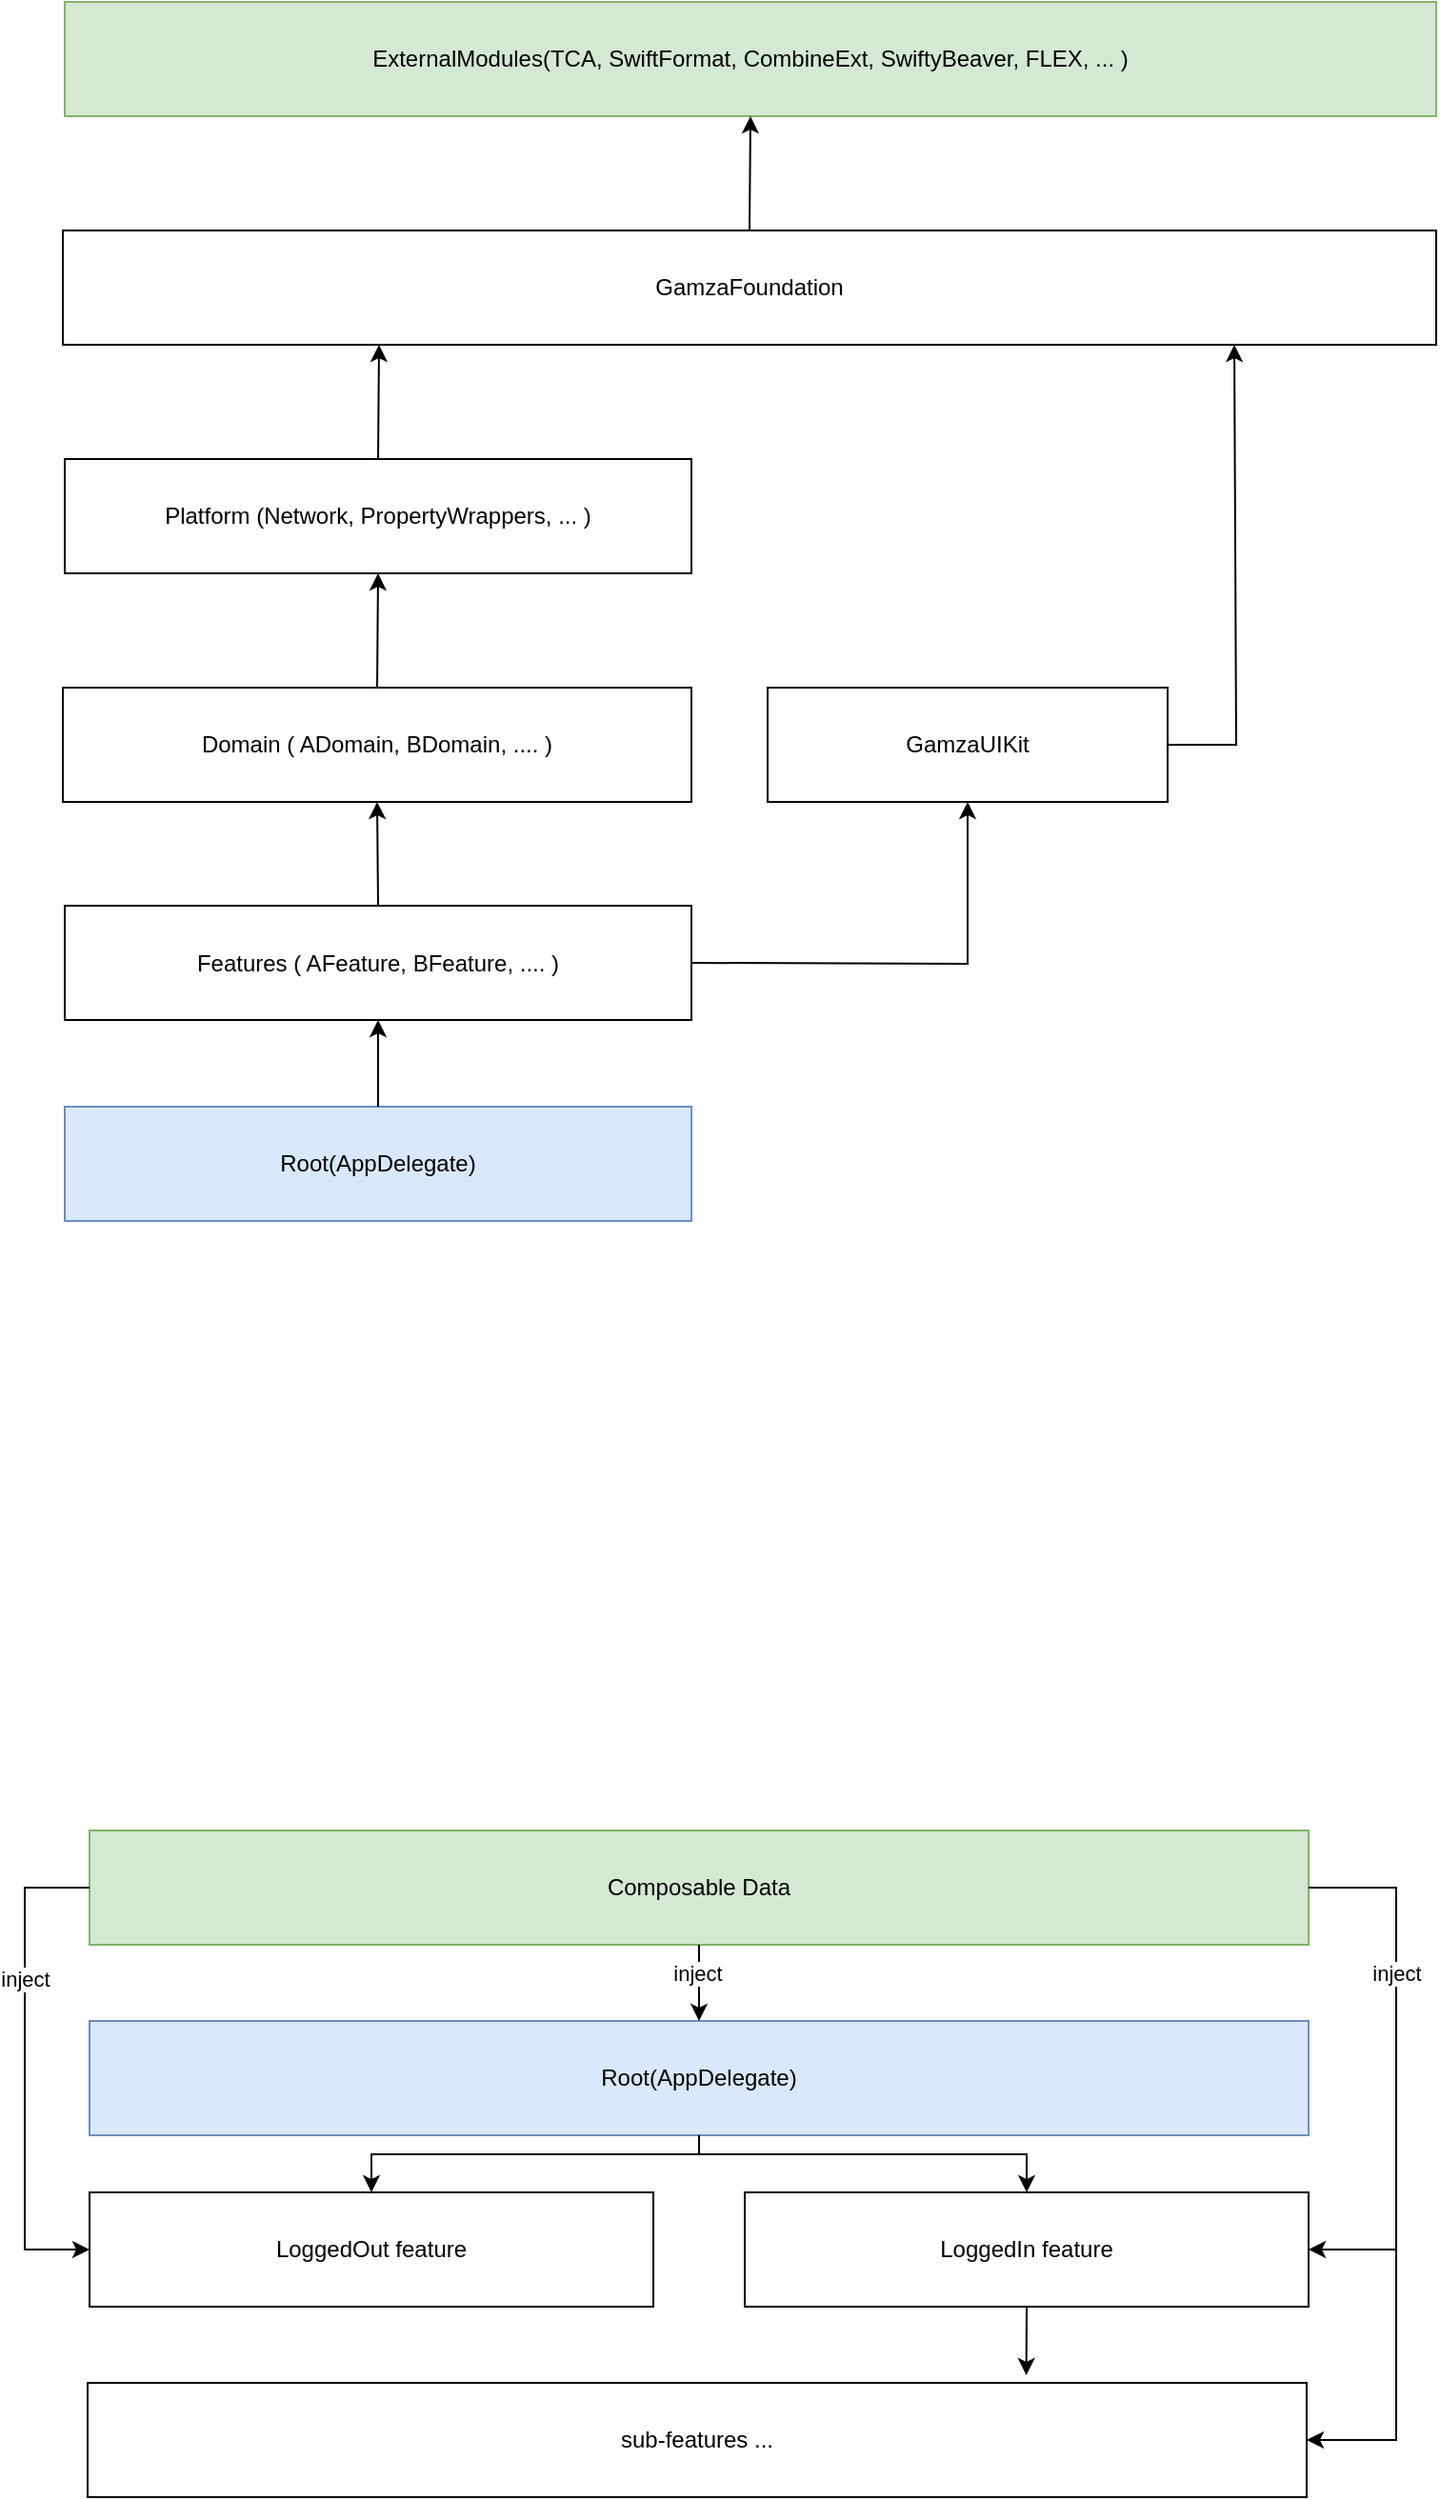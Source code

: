 <mxfile version="16.5.1" type="device"><diagram id="STCPGaLkk-ETKbZQgOjf" name="페이지-1"><mxGraphModel dx="1106" dy="852" grid="1" gridSize="10" guides="1" tooltips="1" connect="1" arrows="1" fold="1" page="1" pageScale="1" pageWidth="827" pageHeight="1169" math="0" shadow="0"><root><mxCell id="0"/><mxCell id="1" parent="0"/><mxCell id="tPH36QAMWwVUXDu1QcQ--13" value="" style="endArrow=classic;html=1;rounded=0;entryX=0.5;entryY=1;entryDx=0;entryDy=0;exitX=0.5;exitY=0;exitDx=0;exitDy=0;" parent="1" source="tPH36QAMWwVUXDu1QcQ--27" target="tPH36QAMWwVUXDu1QcQ--18" edge="1"><mxGeometry width="50" height="50" relative="1" as="geometry"><mxPoint x="411" y="770" as="sourcePoint"/><mxPoint x="401" y="820" as="targetPoint"/></mxGeometry></mxCell><mxCell id="tPH36QAMWwVUXDu1QcQ--18" value="Platform (Network, PropertyWrappers, ... )" style="rounded=0;whiteSpace=wrap;html=1;" parent="1" vertex="1"><mxGeometry x="81" y="490" width="329" height="60" as="geometry"/></mxCell><mxCell id="tPH36QAMWwVUXDu1QcQ--20" value="" style="endArrow=classic;html=1;rounded=0;exitX=0.5;exitY=0;exitDx=0;exitDy=0;entryX=0.5;entryY=1;entryDx=0;entryDy=0;" parent="1" source="tPH36QAMWwVUXDu1QcQ--18" edge="1"><mxGeometry width="50" height="50" relative="1" as="geometry"><mxPoint x="411" y="660" as="sourcePoint"/><mxPoint x="246" y="430" as="targetPoint"/></mxGeometry></mxCell><mxCell id="tPH36QAMWwVUXDu1QcQ--27" value="Domain ( ADomain, BDomain, .... )" style="rounded=0;whiteSpace=wrap;html=1;" parent="1" vertex="1"><mxGeometry x="80" y="610" width="330" height="60" as="geometry"/></mxCell><mxCell id="tPH36QAMWwVUXDu1QcQ--28" value="Features ( AFeature, BFeature, .... )" style="rounded=0;whiteSpace=wrap;html=1;" parent="1" vertex="1"><mxGeometry x="81" y="724.5" width="329" height="60" as="geometry"/></mxCell><mxCell id="tPH36QAMWwVUXDu1QcQ--29" value="Root(AppDelegate)" style="rounded=0;whiteSpace=wrap;html=1;fillColor=#dae8fc;strokeColor=#6c8ebf;" parent="1" vertex="1"><mxGeometry x="81" y="830" width="329" height="60" as="geometry"/></mxCell><mxCell id="tPH36QAMWwVUXDu1QcQ--30" value="" style="endArrow=classic;html=1;rounded=0;entryX=0.5;entryY=1;entryDx=0;entryDy=0;exitX=0.5;exitY=0;exitDx=0;exitDy=0;" parent="1" source="tPH36QAMWwVUXDu1QcQ--28" target="tPH36QAMWwVUXDu1QcQ--27" edge="1"><mxGeometry width="50" height="50" relative="1" as="geometry"><mxPoint x="411" y="610" as="sourcePoint"/><mxPoint x="411" y="550" as="targetPoint"/></mxGeometry></mxCell><mxCell id="tPH36QAMWwVUXDu1QcQ--31" value="" style="endArrow=classic;html=1;rounded=0;entryX=0.5;entryY=1;entryDx=0;entryDy=0;exitX=0.5;exitY=0;exitDx=0;exitDy=0;" parent="1" source="tPH36QAMWwVUXDu1QcQ--29" target="tPH36QAMWwVUXDu1QcQ--28" edge="1"><mxGeometry width="50" height="50" relative="1" as="geometry"><mxPoint x="411" y="730" as="sourcePoint"/><mxPoint x="411" y="670" as="targetPoint"/></mxGeometry></mxCell><mxCell id="eETd1GB0OzEWjnYa4UVZ-1" value="Composable Data" style="rounded=0;whiteSpace=wrap;html=1;fillColor=#d5e8d4;strokeColor=#82b366;" parent="1" vertex="1"><mxGeometry x="94" y="1210" width="640" height="60" as="geometry"/></mxCell><mxCell id="eETd1GB0OzEWjnYa4UVZ-2" value="Root(AppDelegate)" style="rounded=0;whiteSpace=wrap;html=1;fillColor=#dae8fc;strokeColor=#6c8ebf;" parent="1" vertex="1"><mxGeometry x="94" y="1310" width="640" height="60" as="geometry"/></mxCell><mxCell id="eETd1GB0OzEWjnYa4UVZ-3" value="LoggedOut feature" style="rounded=0;whiteSpace=wrap;html=1;" parent="1" vertex="1"><mxGeometry x="94" y="1400" width="296" height="60" as="geometry"/></mxCell><mxCell id="eETd1GB0OzEWjnYa4UVZ-4" value="LoggedIn feature" style="rounded=0;whiteSpace=wrap;html=1;" parent="1" vertex="1"><mxGeometry x="438" y="1400" width="296" height="60" as="geometry"/></mxCell><mxCell id="eETd1GB0OzEWjnYa4UVZ-5" value="sub-features ..." style="rounded=0;whiteSpace=wrap;html=1;" parent="1" vertex="1"><mxGeometry x="93" y="1500" width="640" height="60" as="geometry"/></mxCell><mxCell id="eETd1GB0OzEWjnYa4UVZ-6" value="" style="endArrow=classic;html=1;rounded=0;exitX=0.5;exitY=1;exitDx=0;exitDy=0;entryX=0.5;entryY=0;entryDx=0;entryDy=0;" parent="1" source="eETd1GB0OzEWjnYa4UVZ-1" target="eETd1GB0OzEWjnYa4UVZ-2" edge="1"><mxGeometry width="50" height="50" relative="1" as="geometry"><mxPoint x="390" y="1230" as="sourcePoint"/><mxPoint x="440" y="1180" as="targetPoint"/></mxGeometry></mxCell><mxCell id="eETd1GB0OzEWjnYa4UVZ-16" value="inject" style="edgeLabel;html=1;align=center;verticalAlign=middle;resizable=0;points=[];" parent="eETd1GB0OzEWjnYa4UVZ-6" vertex="1" connectable="0"><mxGeometry x="-0.25" y="1" relative="1" as="geometry"><mxPoint x="-2" as="offset"/></mxGeometry></mxCell><mxCell id="eETd1GB0OzEWjnYa4UVZ-7" value="" style="endArrow=classic;html=1;rounded=0;exitX=0.5;exitY=1;exitDx=0;exitDy=0;entryX=0.5;entryY=0;entryDx=0;entryDy=0;" parent="1" source="eETd1GB0OzEWjnYa4UVZ-2" target="eETd1GB0OzEWjnYa4UVZ-3" edge="1"><mxGeometry width="50" height="50" relative="1" as="geometry"><mxPoint x="390" y="1230" as="sourcePoint"/><mxPoint x="440" y="1180" as="targetPoint"/><Array as="points"><mxPoint x="414" y="1380"/><mxPoint x="242" y="1380"/></Array></mxGeometry></mxCell><mxCell id="eETd1GB0OzEWjnYa4UVZ-8" value="" style="endArrow=classic;html=1;rounded=0;exitX=0.5;exitY=1;exitDx=0;exitDy=0;entryX=0.5;entryY=0;entryDx=0;entryDy=0;" parent="1" source="eETd1GB0OzEWjnYa4UVZ-2" target="eETd1GB0OzEWjnYa4UVZ-4" edge="1"><mxGeometry width="50" height="50" relative="1" as="geometry"><mxPoint x="390" y="1230" as="sourcePoint"/><mxPoint x="440" y="1180" as="targetPoint"/><Array as="points"><mxPoint x="414" y="1380"/><mxPoint x="586" y="1380"/></Array></mxGeometry></mxCell><mxCell id="eETd1GB0OzEWjnYa4UVZ-9" value="" style="endArrow=classic;html=1;rounded=0;exitX=0.5;exitY=1;exitDx=0;exitDy=0;entryX=0.77;entryY=-0.067;entryDx=0;entryDy=0;entryPerimeter=0;" parent="1" source="eETd1GB0OzEWjnYa4UVZ-4" target="eETd1GB0OzEWjnYa4UVZ-5" edge="1"><mxGeometry width="50" height="50" relative="1" as="geometry"><mxPoint x="390" y="1230" as="sourcePoint"/><mxPoint x="440" y="1180" as="targetPoint"/></mxGeometry></mxCell><mxCell id="eETd1GB0OzEWjnYa4UVZ-11" value="" style="endArrow=classic;html=1;rounded=0;exitX=1;exitY=0.5;exitDx=0;exitDy=0;entryX=1;entryY=0.5;entryDx=0;entryDy=0;" parent="1" source="eETd1GB0OzEWjnYa4UVZ-1" target="eETd1GB0OzEWjnYa4UVZ-4" edge="1"><mxGeometry width="50" height="50" relative="1" as="geometry"><mxPoint x="390" y="1350" as="sourcePoint"/><mxPoint x="440" y="1300" as="targetPoint"/><Array as="points"><mxPoint x="780" y="1240"/><mxPoint x="780" y="1430"/></Array></mxGeometry></mxCell><mxCell id="eETd1GB0OzEWjnYa4UVZ-12" value="" style="endArrow=classic;html=1;rounded=0;exitX=0;exitY=0.5;exitDx=0;exitDy=0;entryX=0;entryY=0.5;entryDx=0;entryDy=0;" parent="1" source="eETd1GB0OzEWjnYa4UVZ-1" target="eETd1GB0OzEWjnYa4UVZ-3" edge="1"><mxGeometry width="50" height="50" relative="1" as="geometry"><mxPoint x="390" y="1350" as="sourcePoint"/><mxPoint x="440" y="1300" as="targetPoint"/><Array as="points"><mxPoint x="60" y="1240"/><mxPoint x="60" y="1430"/></Array></mxGeometry></mxCell><mxCell id="eETd1GB0OzEWjnYa4UVZ-14" value="inject" style="edgeLabel;html=1;align=center;verticalAlign=middle;resizable=0;points=[];" parent="eETd1GB0OzEWjnYa4UVZ-12" vertex="1" connectable="0"><mxGeometry x="-0.364" relative="1" as="geometry"><mxPoint as="offset"/></mxGeometry></mxCell><mxCell id="eETd1GB0OzEWjnYa4UVZ-13" value="" style="endArrow=classic;html=1;rounded=0;exitX=1;exitY=0.5;exitDx=0;exitDy=0;entryX=1;entryY=0.5;entryDx=0;entryDy=0;" parent="1" source="eETd1GB0OzEWjnYa4UVZ-1" target="eETd1GB0OzEWjnYa4UVZ-5" edge="1"><mxGeometry width="50" height="50" relative="1" as="geometry"><mxPoint x="390" y="1350" as="sourcePoint"/><mxPoint x="440" y="1300" as="targetPoint"/><Array as="points"><mxPoint x="780" y="1240"/><mxPoint x="780" y="1530"/></Array></mxGeometry></mxCell><mxCell id="eETd1GB0OzEWjnYa4UVZ-15" value="inject" style="edgeLabel;html=1;align=center;verticalAlign=middle;resizable=0;points=[];" parent="eETd1GB0OzEWjnYa4UVZ-13" vertex="1" connectable="0"><mxGeometry x="-0.525" y="1" relative="1" as="geometry"><mxPoint x="-1" as="offset"/></mxGeometry></mxCell><mxCell id="WzjpQX3m7ozbx4mxzmQt-3" value="GamzaUIKit" style="rounded=0;whiteSpace=wrap;html=1;" vertex="1" parent="1"><mxGeometry x="450" y="610" width="210" height="60" as="geometry"/></mxCell><mxCell id="WzjpQX3m7ozbx4mxzmQt-5" value="" style="endArrow=classic;html=1;rounded=0;exitX=1;exitY=0.5;exitDx=0;exitDy=0;entryX=0.5;entryY=1;entryDx=0;entryDy=0;" edge="1" parent="1" source="tPH36QAMWwVUXDu1QcQ--28" target="WzjpQX3m7ozbx4mxzmQt-3"><mxGeometry width="50" height="50" relative="1" as="geometry"><mxPoint x="397" y="590" as="sourcePoint"/><mxPoint x="447" y="540" as="targetPoint"/><Array as="points"><mxPoint x="555" y="755"/></Array></mxGeometry></mxCell><mxCell id="WzjpQX3m7ozbx4mxzmQt-7" value="ExternalModules(TCA, SwiftFormat, CombineExt, SwiftyBeaver, FLEX, ... )" style="rounded=0;whiteSpace=wrap;html=1;fillColor=#d5e8d4;strokeColor=#82b366;" vertex="1" parent="1"><mxGeometry x="81" y="250" width="720" height="60" as="geometry"/></mxCell><mxCell id="WzjpQX3m7ozbx4mxzmQt-10" value="GamzaFoundation" style="rounded=0;whiteSpace=wrap;html=1;" vertex="1" parent="1"><mxGeometry x="80" y="370" width="721" height="60" as="geometry"/></mxCell><mxCell id="WzjpQX3m7ozbx4mxzmQt-12" value="" style="endArrow=classic;html=1;rounded=0;strokeColor=#000000;exitX=1;exitY=0.5;exitDx=0;exitDy=0;entryX=0.853;entryY=1;entryDx=0;entryDy=0;entryPerimeter=0;" edge="1" parent="1" source="WzjpQX3m7ozbx4mxzmQt-3" target="WzjpQX3m7ozbx4mxzmQt-10"><mxGeometry width="50" height="50" relative="1" as="geometry"><mxPoint x="410" y="570" as="sourcePoint"/><mxPoint x="460" y="520" as="targetPoint"/><Array as="points"><mxPoint x="696" y="640"/></Array></mxGeometry></mxCell><mxCell id="WzjpQX3m7ozbx4mxzmQt-14" value="" style="endArrow=classic;html=1;rounded=0;strokeColor=#000000;exitX=0.5;exitY=0;exitDx=0;exitDy=0;entryX=0.5;entryY=1;entryDx=0;entryDy=0;" edge="1" parent="1" source="WzjpQX3m7ozbx4mxzmQt-10" target="WzjpQX3m7ozbx4mxzmQt-7"><mxGeometry width="50" height="50" relative="1" as="geometry"><mxPoint x="410" y="570" as="sourcePoint"/><mxPoint x="460" y="520" as="targetPoint"/></mxGeometry></mxCell></root></mxGraphModel></diagram></mxfile>
